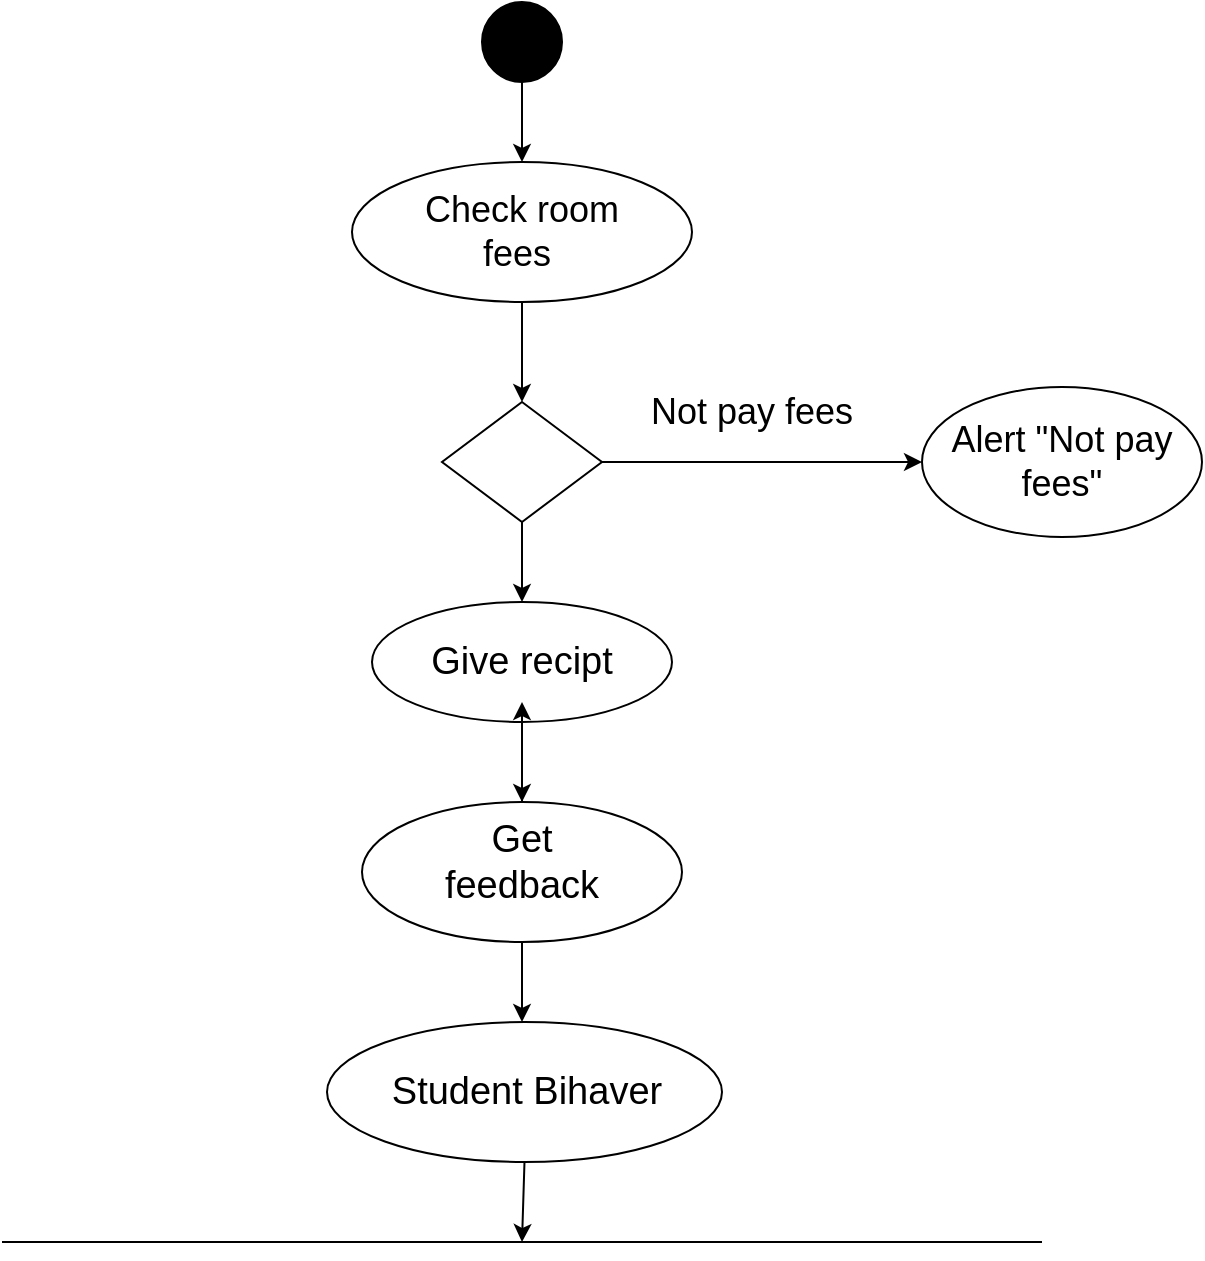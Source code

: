 <mxfile version="25.0.3">
  <diagram name="Page-1" id="mtQ3tt4KJSqx1Q9HE_dy">
    <mxGraphModel dx="1434" dy="907" grid="1" gridSize="10" guides="1" tooltips="1" connect="1" arrows="1" fold="1" page="1" pageScale="1" pageWidth="850" pageHeight="1100" math="0" shadow="0">
      <root>
        <mxCell id="0" />
        <mxCell id="1" parent="0" />
        <mxCell id="MbfB3sAUAEK4IuxqDdnN-4" style="edgeStyle=orthogonalEdgeStyle;rounded=0;orthogonalLoop=1;jettySize=auto;html=1;exitX=0.5;exitY=1;exitDx=0;exitDy=0;" edge="1" parent="1" source="MbfB3sAUAEK4IuxqDdnN-2">
          <mxGeometry relative="1" as="geometry">
            <mxPoint x="440" y="100" as="targetPoint" />
          </mxGeometry>
        </mxCell>
        <mxCell id="MbfB3sAUAEK4IuxqDdnN-2" value="" style="ellipse;whiteSpace=wrap;html=1;aspect=fixed;fillColor=#000000;" vertex="1" parent="1">
          <mxGeometry x="420" y="20" width="40" height="40" as="geometry" />
        </mxCell>
        <mxCell id="MbfB3sAUAEK4IuxqDdnN-5" value="" style="ellipse;whiteSpace=wrap;html=1;" vertex="1" parent="1">
          <mxGeometry x="355" y="100" width="170" height="70" as="geometry" />
        </mxCell>
        <mxCell id="MbfB3sAUAEK4IuxqDdnN-6" value="&lt;font style=&quot;font-size: 18px;&quot;&gt;Check room fees&amp;nbsp;&lt;/font&gt;" style="text;html=1;align=center;verticalAlign=middle;whiteSpace=wrap;rounded=0;" vertex="1" parent="1">
          <mxGeometry x="380" y="110" width="120" height="50" as="geometry" />
        </mxCell>
        <mxCell id="MbfB3sAUAEK4IuxqDdnN-7" value="" style="endArrow=classic;html=1;rounded=0;" edge="1" parent="1">
          <mxGeometry width="50" height="50" relative="1" as="geometry">
            <mxPoint x="440" y="170" as="sourcePoint" />
            <mxPoint x="440" y="220" as="targetPoint" />
          </mxGeometry>
        </mxCell>
        <mxCell id="MbfB3sAUAEK4IuxqDdnN-10" style="edgeStyle=orthogonalEdgeStyle;rounded=0;orthogonalLoop=1;jettySize=auto;html=1;exitX=0.5;exitY=1;exitDx=0;exitDy=0;" edge="1" parent="1" source="MbfB3sAUAEK4IuxqDdnN-9">
          <mxGeometry relative="1" as="geometry">
            <mxPoint x="440" y="320" as="targetPoint" />
          </mxGeometry>
        </mxCell>
        <mxCell id="MbfB3sAUAEK4IuxqDdnN-11" style="edgeStyle=orthogonalEdgeStyle;rounded=0;orthogonalLoop=1;jettySize=auto;html=1;exitX=1;exitY=0.5;exitDx=0;exitDy=0;" edge="1" parent="1" source="MbfB3sAUAEK4IuxqDdnN-9">
          <mxGeometry relative="1" as="geometry">
            <mxPoint x="640" y="250" as="targetPoint" />
          </mxGeometry>
        </mxCell>
        <mxCell id="MbfB3sAUAEK4IuxqDdnN-9" value="" style="rhombus;whiteSpace=wrap;html=1;" vertex="1" parent="1">
          <mxGeometry x="400" y="220" width="80" height="60" as="geometry" />
        </mxCell>
        <mxCell id="MbfB3sAUAEK4IuxqDdnN-12" value="&lt;font style=&quot;font-size: 18px;&quot;&gt;Not pay fees&lt;/font&gt;" style="text;html=1;align=center;verticalAlign=middle;whiteSpace=wrap;rounded=0;" vertex="1" parent="1">
          <mxGeometry x="480" y="210" width="150" height="30" as="geometry" />
        </mxCell>
        <mxCell id="MbfB3sAUAEK4IuxqDdnN-13" value="" style="ellipse;whiteSpace=wrap;html=1;" vertex="1" parent="1">
          <mxGeometry x="640" y="212.5" width="140" height="75" as="geometry" />
        </mxCell>
        <mxCell id="MbfB3sAUAEK4IuxqDdnN-15" value="&lt;span style=&quot;font-size: 18px;&quot;&gt;Alert &quot;Not pay fees&quot;&lt;/span&gt;" style="text;html=1;align=center;verticalAlign=middle;whiteSpace=wrap;rounded=0;" vertex="1" parent="1">
          <mxGeometry x="650" y="230" width="120" height="40" as="geometry" />
        </mxCell>
        <mxCell id="MbfB3sAUAEK4IuxqDdnN-16" value="" style="ellipse;whiteSpace=wrap;html=1;" vertex="1" parent="1">
          <mxGeometry x="365" y="320" width="150" height="60" as="geometry" />
        </mxCell>
        <mxCell id="MbfB3sAUAEK4IuxqDdnN-17" value="&lt;font style=&quot;font-size: 19px;&quot;&gt;Give recipt&lt;/font&gt;" style="text;html=1;align=center;verticalAlign=middle;whiteSpace=wrap;rounded=0;" vertex="1" parent="1">
          <mxGeometry x="380" y="330" width="120" height="40" as="geometry" />
        </mxCell>
        <mxCell id="MbfB3sAUAEK4IuxqDdnN-23" style="edgeStyle=orthogonalEdgeStyle;rounded=0;orthogonalLoop=1;jettySize=auto;html=1;exitX=0.5;exitY=1;exitDx=0;exitDy=0;" edge="1" parent="1" source="MbfB3sAUAEK4IuxqDdnN-18">
          <mxGeometry relative="1" as="geometry">
            <mxPoint x="440" y="530" as="targetPoint" />
          </mxGeometry>
        </mxCell>
        <mxCell id="MbfB3sAUAEK4IuxqDdnN-18" value="" style="ellipse;whiteSpace=wrap;html=1;" vertex="1" parent="1">
          <mxGeometry x="360" y="420" width="160" height="70" as="geometry" />
        </mxCell>
        <mxCell id="MbfB3sAUAEK4IuxqDdnN-20" value="" style="endArrow=classic;html=1;rounded=0;entryX=0.5;entryY=0;entryDx=0;entryDy=0;" edge="1" parent="1" target="MbfB3sAUAEK4IuxqDdnN-18">
          <mxGeometry width="50" height="50" relative="1" as="geometry">
            <mxPoint x="440" y="380" as="sourcePoint" />
            <mxPoint x="490" y="330" as="targetPoint" />
          </mxGeometry>
        </mxCell>
        <mxCell id="MbfB3sAUAEK4IuxqDdnN-28" value="" style="edgeStyle=orthogonalEdgeStyle;rounded=0;orthogonalLoop=1;jettySize=auto;html=1;" edge="1" parent="1" source="MbfB3sAUAEK4IuxqDdnN-21" target="MbfB3sAUAEK4IuxqDdnN-17">
          <mxGeometry relative="1" as="geometry" />
        </mxCell>
        <mxCell id="MbfB3sAUAEK4IuxqDdnN-21" value="&lt;font style=&quot;font-size: 19px;&quot;&gt;Get feedback&lt;/font&gt;" style="text;html=1;align=center;verticalAlign=middle;whiteSpace=wrap;rounded=0;" vertex="1" parent="1">
          <mxGeometry x="390" y="420" width="100" height="60" as="geometry" />
        </mxCell>
        <mxCell id="MbfB3sAUAEK4IuxqDdnN-24" value="" style="ellipse;whiteSpace=wrap;html=1;" vertex="1" parent="1">
          <mxGeometry x="342.5" y="530" width="197.5" height="70" as="geometry" />
        </mxCell>
        <mxCell id="MbfB3sAUAEK4IuxqDdnN-25" value="&lt;font style=&quot;font-size: 19px;&quot;&gt;Student Bihaver&lt;/font&gt;" style="text;html=1;align=center;verticalAlign=middle;whiteSpace=wrap;rounded=0;" vertex="1" parent="1">
          <mxGeometry x="365" y="545" width="155" height="40" as="geometry" />
        </mxCell>
        <mxCell id="MbfB3sAUAEK4IuxqDdnN-27" value="" style="endArrow=classic;html=1;rounded=0;exitX=0.5;exitY=1;exitDx=0;exitDy=0;" edge="1" parent="1" source="MbfB3sAUAEK4IuxqDdnN-24">
          <mxGeometry width="50" height="50" relative="1" as="geometry">
            <mxPoint x="410" y="440" as="sourcePoint" />
            <mxPoint x="440" y="640" as="targetPoint" />
          </mxGeometry>
        </mxCell>
        <mxCell id="MbfB3sAUAEK4IuxqDdnN-29" value="" style="endArrow=none;html=1;rounded=0;" edge="1" parent="1">
          <mxGeometry width="50" height="50" relative="1" as="geometry">
            <mxPoint x="700" y="640" as="sourcePoint" />
            <mxPoint x="180" y="640" as="targetPoint" />
          </mxGeometry>
        </mxCell>
      </root>
    </mxGraphModel>
  </diagram>
</mxfile>
